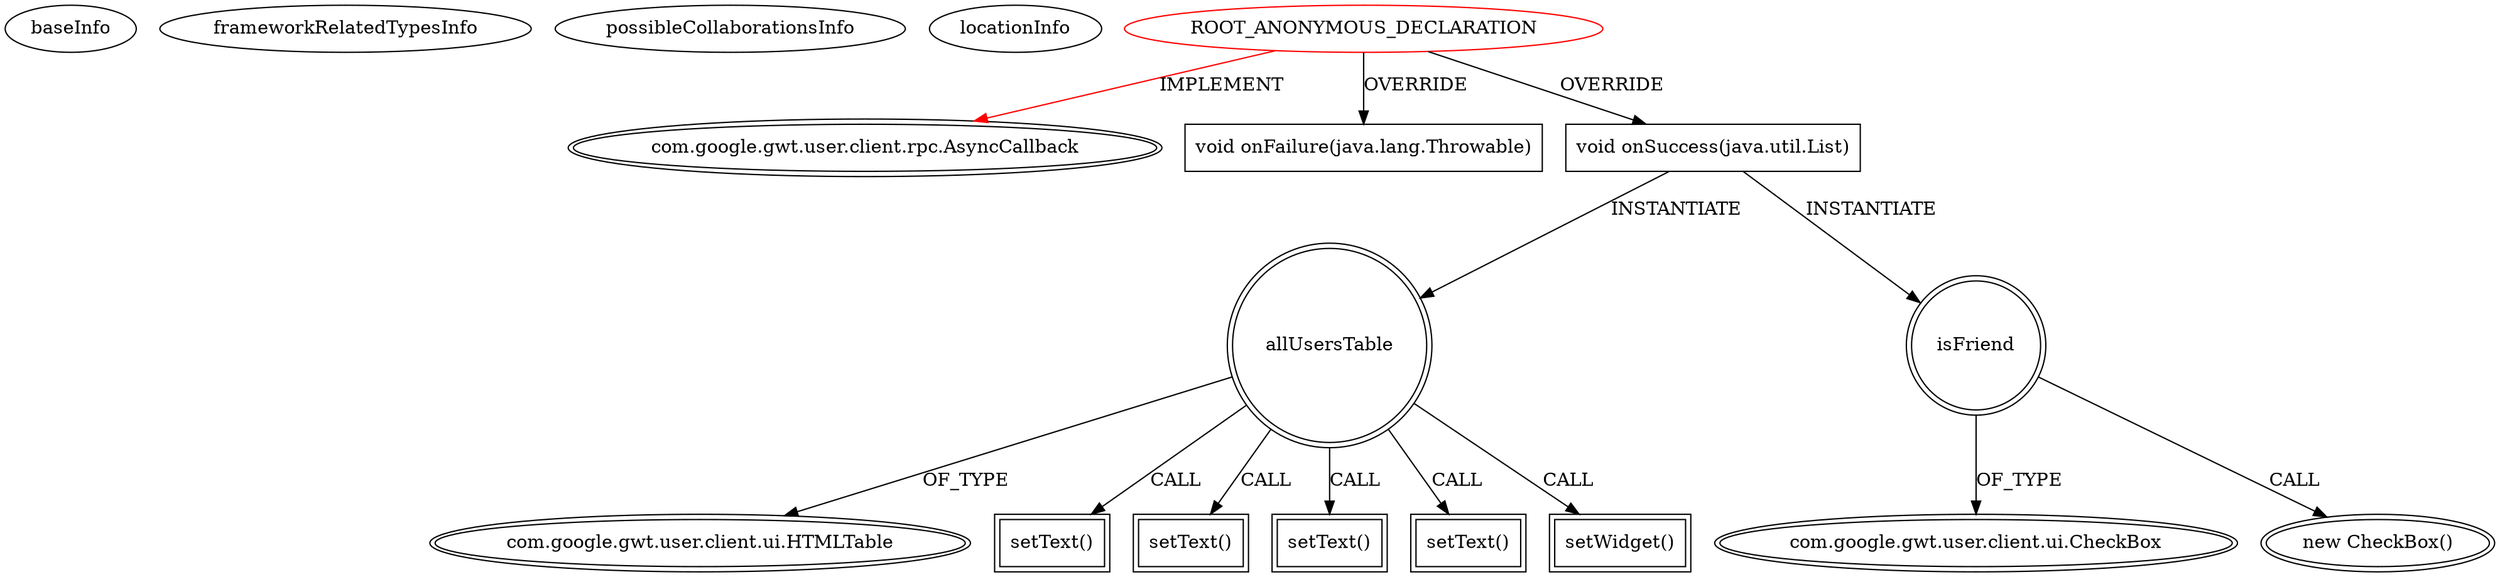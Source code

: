 digraph {
baseInfo[graphId=4568,category="extension_graph",isAnonymous=true,possibleRelation=false]
frameworkRelatedTypesInfo[0="com.google.gwt.user.client.rpc.AsyncCallback"]
possibleCollaborationsInfo[]
locationInfo[projectName="tle-BillNun",filePath="/tle-BillNun/BillNun-master/src/com/testapp/client/ui/Sample_gwt.java",contextSignature="com.google.gwt.user.client.ui.FlowPanel getFriendsPanel()",graphId="4568"]
0[label="ROOT_ANONYMOUS_DECLARATION",vertexType="ROOT_ANONYMOUS_DECLARATION",isFrameworkType=false,color=red]
1[label="com.google.gwt.user.client.rpc.AsyncCallback",vertexType="FRAMEWORK_INTERFACE_TYPE",isFrameworkType=true,peripheries=2]
2[label="void onFailure(java.lang.Throwable)",vertexType="OVERRIDING_METHOD_DECLARATION",isFrameworkType=false,shape=box]
3[label="void onSuccess(java.util.List)",vertexType="OVERRIDING_METHOD_DECLARATION",isFrameworkType=false,shape=box]
4[label="allUsersTable",vertexType="VARIABLE_EXPRESION",isFrameworkType=true,peripheries=2,shape=circle]
6[label="com.google.gwt.user.client.ui.HTMLTable",vertexType="FRAMEWORK_CLASS_TYPE",isFrameworkType=true,peripheries=2]
5[label="setText()",vertexType="INSIDE_CALL",isFrameworkType=true,peripheries=2,shape=box]
8[label="setText()",vertexType="INSIDE_CALL",isFrameworkType=true,peripheries=2,shape=box]
10[label="setText()",vertexType="INSIDE_CALL",isFrameworkType=true,peripheries=2,shape=box]
12[label="setText()",vertexType="INSIDE_CALL",isFrameworkType=true,peripheries=2,shape=box]
14[label="isFriend",vertexType="VARIABLE_EXPRESION",isFrameworkType=true,peripheries=2,shape=circle]
15[label="com.google.gwt.user.client.ui.CheckBox",vertexType="FRAMEWORK_CLASS_TYPE",isFrameworkType=true,peripheries=2]
13[label="new CheckBox()",vertexType="CONSTRUCTOR_CALL",isFrameworkType=true,peripheries=2]
17[label="setWidget()",vertexType="INSIDE_CALL",isFrameworkType=true,peripheries=2,shape=box]
0->1[label="IMPLEMENT",color=red]
0->2[label="OVERRIDE"]
0->3[label="OVERRIDE"]
3->4[label="INSTANTIATE"]
4->6[label="OF_TYPE"]
4->5[label="CALL"]
4->8[label="CALL"]
4->10[label="CALL"]
4->12[label="CALL"]
3->14[label="INSTANTIATE"]
14->15[label="OF_TYPE"]
14->13[label="CALL"]
4->17[label="CALL"]
}
